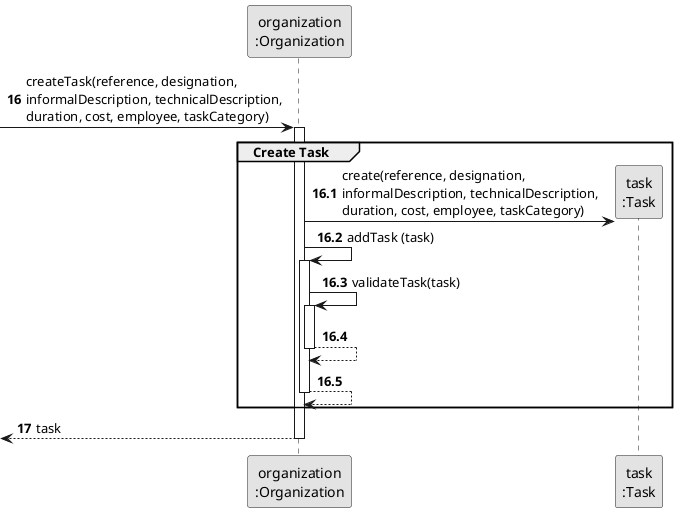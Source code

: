 @startuml
skinparam monochrome true
skinparam packageStyle rectangle
skinparam shadowing false

participant "organization\n:Organization" as ORG
participant "task\n:Task" as TAREFA

autonumber 16
-> ORG: createTask(reference, designation,\ninformalDescription, technicalDescription,\nduration, cost, employee, taskCategory)

autonumber 16.1
activate ORG
    group Create Task

        ORG -> TAREFA**: create(reference, designation,\ninformalDescription, technicalDescription,\nduration, cost, employee, taskCategory)
        ORG -> ORG: addTask (task)

        activate ORG
            ORG -> ORG: validateTask(task)
            activate ORG
                ORG --> ORG
            deactivate ORG

            ORG --> ORG
        deactivate ORG
    end

    autonumber 17
    <-- ORG : task
deactivate ORG


@enduml